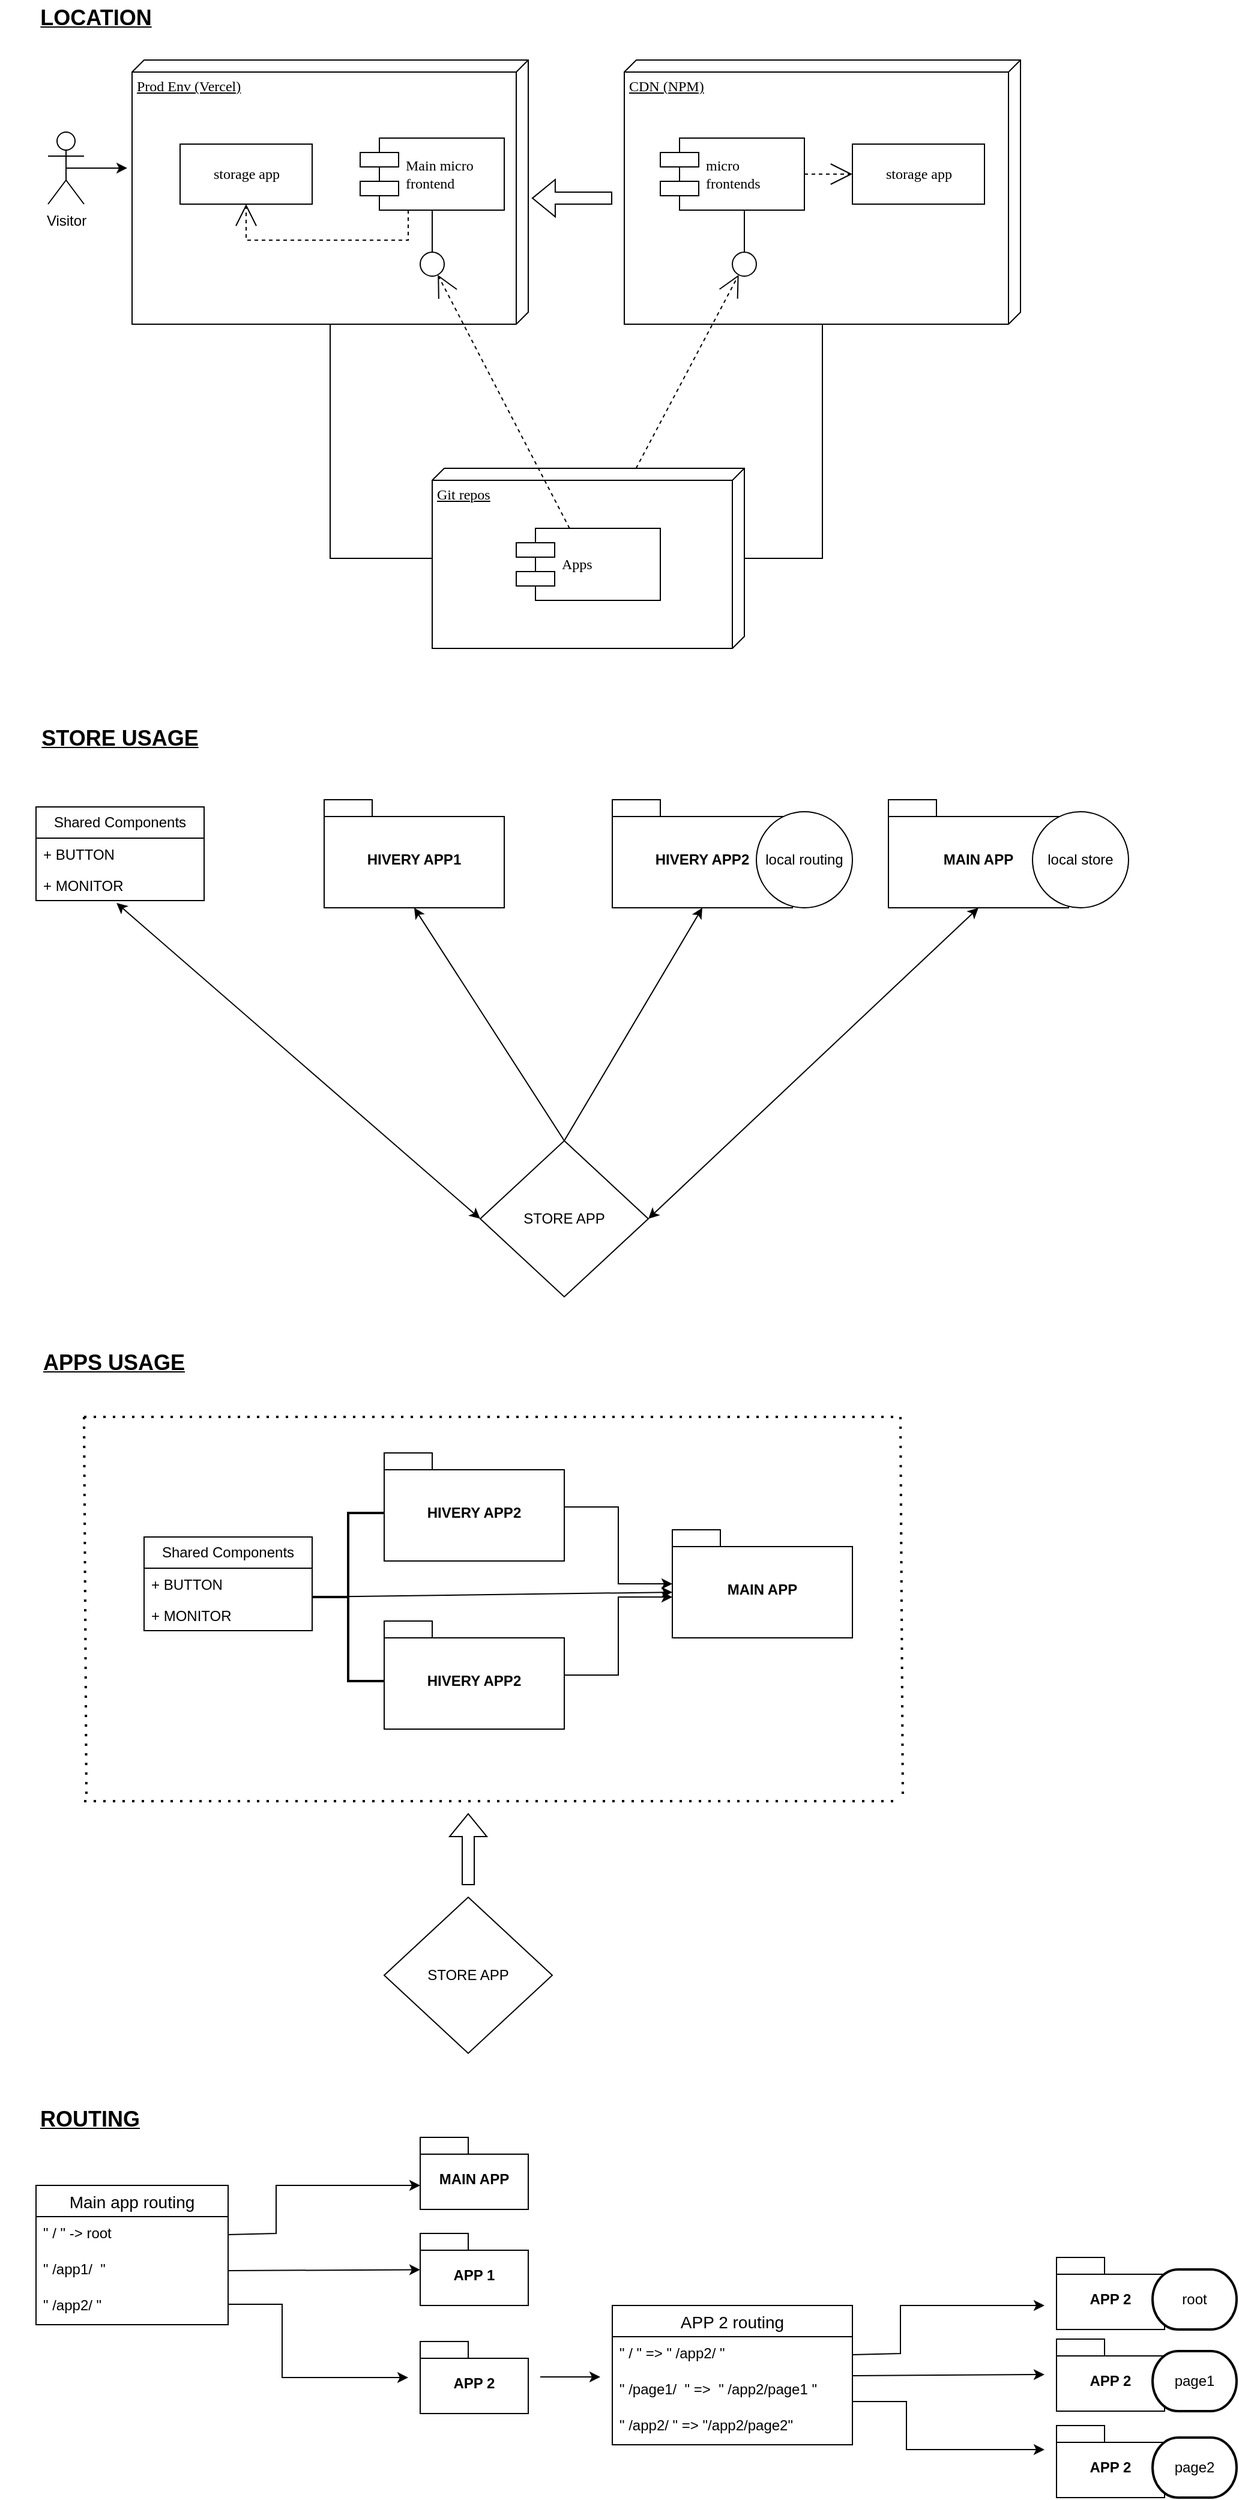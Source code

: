 <mxfile version="22.1.5" type="github">
  <diagram name="Page-1" id="5f0bae14-7c28-e335-631c-24af17079c00">
    <mxGraphModel dx="954" dy="647" grid="1" gridSize="10" guides="1" tooltips="1" connect="1" arrows="1" fold="1" page="1" pageScale="1" pageWidth="1100" pageHeight="850" background="none" math="0" shadow="0">
      <root>
        <mxCell id="0" />
        <mxCell id="1" parent="0" />
        <mxCell id="39150e848f15840c-1" value="Prod Env (Vercel)" style="verticalAlign=top;align=left;spacingTop=8;spacingLeft=2;spacingRight=12;shape=cube;size=10;direction=south;fontStyle=4;html=1;rounded=0;shadow=0;comic=0;labelBackgroundColor=none;strokeWidth=1;fontFamily=Verdana;fontSize=12" parent="1" vertex="1">
          <mxGeometry x="120" y="70" width="330" height="220" as="geometry" />
        </mxCell>
        <mxCell id="39150e848f15840c-2" value="CDN (NPM)" style="verticalAlign=top;align=left;spacingTop=8;spacingLeft=2;spacingRight=12;shape=cube;size=10;direction=south;fontStyle=4;html=1;rounded=0;shadow=0;comic=0;labelBackgroundColor=none;strokeWidth=1;fontFamily=Verdana;fontSize=12" parent="1" vertex="1">
          <mxGeometry x="530" y="70" width="330" height="220" as="geometry" />
        </mxCell>
        <mxCell id="39150e848f15840c-3" value="Git repos" style="verticalAlign=top;align=left;spacingTop=8;spacingLeft=2;spacingRight=12;shape=cube;size=10;direction=south;fontStyle=4;html=1;rounded=0;shadow=0;comic=0;labelBackgroundColor=none;strokeWidth=1;fontFamily=Verdana;fontSize=12" parent="1" vertex="1">
          <mxGeometry x="370" y="410" width="260" height="150" as="geometry" />
        </mxCell>
        <mxCell id="39150e848f15840c-4" value="storage app" style="html=1;rounded=0;shadow=0;comic=0;labelBackgroundColor=none;strokeWidth=1;fontFamily=Verdana;fontSize=12;align=center;" parent="1" vertex="1">
          <mxGeometry x="160" y="140" width="110" height="50" as="geometry" />
        </mxCell>
        <mxCell id="39150e848f15840c-5" value="Main micro &lt;br&gt;frontend" style="shape=component;align=left;spacingLeft=36;rounded=0;shadow=0;comic=0;labelBackgroundColor=none;strokeWidth=1;fontFamily=Verdana;fontSize=12;html=1;" parent="1" vertex="1">
          <mxGeometry x="310" y="135" width="120" height="60" as="geometry" />
        </mxCell>
        <mxCell id="39150e848f15840c-6" value="" style="ellipse;whiteSpace=wrap;html=1;rounded=0;shadow=0;comic=0;labelBackgroundColor=none;strokeWidth=1;fontFamily=Verdana;fontSize=12;align=center;" parent="1" vertex="1">
          <mxGeometry x="360" y="230" width="20" height="20" as="geometry" />
        </mxCell>
        <mxCell id="39150e848f15840c-7" value="micro &lt;br&gt;frontends" style="shape=component;align=left;spacingLeft=36;rounded=0;shadow=0;comic=0;labelBackgroundColor=none;strokeWidth=1;fontFamily=Verdana;fontSize=12;html=1;" parent="1" vertex="1">
          <mxGeometry x="560" y="135" width="120" height="60" as="geometry" />
        </mxCell>
        <mxCell id="39150e848f15840c-8" value="storage app" style="html=1;rounded=0;shadow=0;comic=0;labelBackgroundColor=none;strokeWidth=1;fontFamily=Verdana;fontSize=12;align=center;" parent="1" vertex="1">
          <mxGeometry x="720" y="140" width="110" height="50" as="geometry" />
        </mxCell>
        <mxCell id="39150e848f15840c-9" value="" style="ellipse;whiteSpace=wrap;html=1;rounded=0;shadow=0;comic=0;labelBackgroundColor=none;strokeWidth=1;fontFamily=Verdana;fontSize=12;align=center;" parent="1" vertex="1">
          <mxGeometry x="620" y="230" width="20" height="20" as="geometry" />
        </mxCell>
        <mxCell id="39150e848f15840c-10" value="Apps" style="shape=component;align=left;spacingLeft=36;rounded=0;shadow=0;comic=0;labelBackgroundColor=none;strokeWidth=1;fontFamily=Verdana;fontSize=12;html=1;" parent="1" vertex="1">
          <mxGeometry x="440" y="460" width="120" height="60" as="geometry" />
        </mxCell>
        <mxCell id="39150e848f15840c-11" style="edgeStyle=none;rounded=0;html=1;dashed=1;labelBackgroundColor=none;startArrow=none;startFill=0;startSize=8;endArrow=open;endFill=0;endSize=16;fontFamily=Verdana;fontSize=12;" parent="1" source="39150e848f15840c-10" target="39150e848f15840c-6" edge="1">
          <mxGeometry relative="1" as="geometry" />
        </mxCell>
        <mxCell id="39150e848f15840c-12" style="edgeStyle=none;rounded=0;html=1;dashed=1;labelBackgroundColor=none;startArrow=none;startFill=0;startSize=8;endArrow=open;endFill=0;endSize=16;fontFamily=Verdana;fontSize=12;" parent="1" source="39150e848f15840c-3" target="39150e848f15840c-9" edge="1">
          <mxGeometry relative="1" as="geometry" />
        </mxCell>
        <mxCell id="39150e848f15840c-13" style="edgeStyle=elbowEdgeStyle;rounded=0;html=1;labelBackgroundColor=none;startArrow=none;startFill=0;startSize=8;endArrow=none;endFill=0;endSize=16;fontFamily=Verdana;fontSize=12;" parent="1" source="39150e848f15840c-9" target="39150e848f15840c-7" edge="1">
          <mxGeometry relative="1" as="geometry" />
        </mxCell>
        <mxCell id="39150e848f15840c-14" style="edgeStyle=elbowEdgeStyle;rounded=0;html=1;labelBackgroundColor=none;startArrow=none;startFill=0;startSize=8;endArrow=none;endFill=0;endSize=16;fontFamily=Verdana;fontSize=12;" parent="1" source="39150e848f15840c-6" target="39150e848f15840c-5" edge="1">
          <mxGeometry relative="1" as="geometry" />
        </mxCell>
        <mxCell id="39150e848f15840c-15" style="edgeStyle=orthogonalEdgeStyle;rounded=0;html=1;labelBackgroundColor=none;startArrow=none;startFill=0;startSize=8;endArrow=open;endFill=0;endSize=16;fontFamily=Verdana;fontSize=12;dashed=1;" parent="1" source="39150e848f15840c-5" target="39150e848f15840c-4" edge="1">
          <mxGeometry relative="1" as="geometry">
            <Array as="points">
              <mxPoint x="350" y="220" />
              <mxPoint x="215" y="220" />
            </Array>
          </mxGeometry>
        </mxCell>
        <mxCell id="39150e848f15840c-16" style="edgeStyle=orthogonalEdgeStyle;rounded=0;html=1;dashed=1;labelBackgroundColor=none;startArrow=none;startFill=0;startSize=8;endArrow=open;endFill=0;endSize=16;fontFamily=Verdana;fontSize=12;" parent="1" source="39150e848f15840c-7" target="39150e848f15840c-8" edge="1">
          <mxGeometry relative="1" as="geometry" />
        </mxCell>
        <mxCell id="39150e848f15840c-17" style="edgeStyle=orthogonalEdgeStyle;rounded=0;html=1;labelBackgroundColor=none;startArrow=none;startFill=0;startSize=8;endArrow=none;endFill=0;endSize=16;fontFamily=Verdana;fontSize=12;" parent="1" source="39150e848f15840c-3" target="39150e848f15840c-2" edge="1">
          <mxGeometry relative="1" as="geometry">
            <Array as="points">
              <mxPoint x="695" y="485" />
            </Array>
          </mxGeometry>
        </mxCell>
        <mxCell id="39150e848f15840c-18" style="edgeStyle=orthogonalEdgeStyle;rounded=0;html=1;labelBackgroundColor=none;startArrow=none;startFill=0;startSize=8;endArrow=none;endFill=0;endSize=16;fontFamily=Verdana;fontSize=12;" parent="1" source="39150e848f15840c-3" target="39150e848f15840c-1" edge="1">
          <mxGeometry relative="1" as="geometry">
            <Array as="points">
              <mxPoint x="285" y="485" />
            </Array>
          </mxGeometry>
        </mxCell>
        <mxCell id="AA2tPxdcG38DRuvgOg7m-2" value="&lt;b&gt;&lt;u&gt;&lt;font style=&quot;font-size: 18px;&quot;&gt;LOCATION&lt;/font&gt;&lt;/u&gt;&lt;/b&gt;" style="text;html=1;strokeColor=none;fillColor=none;align=center;verticalAlign=middle;whiteSpace=wrap;rounded=0;" vertex="1" parent="1">
          <mxGeometry x="60" y="20" width="60" height="30" as="geometry" />
        </mxCell>
        <mxCell id="AA2tPxdcG38DRuvgOg7m-3" value="&lt;b&gt;&lt;u&gt;&lt;font style=&quot;font-size: 18px;&quot;&gt;STORE USAGE&lt;/font&gt;&lt;/u&gt;&lt;/b&gt;" style="text;html=1;strokeColor=none;fillColor=none;align=center;verticalAlign=middle;whiteSpace=wrap;rounded=0;" vertex="1" parent="1">
          <mxGeometry x="35" y="620" width="150" height="30" as="geometry" />
        </mxCell>
        <mxCell id="AA2tPxdcG38DRuvgOg7m-4" value="Shared Components" style="swimlane;fontStyle=0;childLayout=stackLayout;horizontal=1;startSize=26;fillColor=none;horizontalStack=0;resizeParent=1;resizeParentMax=0;resizeLast=0;collapsible=1;marginBottom=0;whiteSpace=wrap;html=1;" vertex="1" parent="1">
          <mxGeometry x="40" y="692" width="140" height="78" as="geometry">
            <mxRectangle x="40" y="692" width="150" height="30" as="alternateBounds" />
          </mxGeometry>
        </mxCell>
        <mxCell id="AA2tPxdcG38DRuvgOg7m-5" value="+ BUTTON" style="text;strokeColor=none;fillColor=none;align=left;verticalAlign=top;spacingLeft=4;spacingRight=4;overflow=hidden;rotatable=0;points=[[0,0.5],[1,0.5]];portConstraint=eastwest;whiteSpace=wrap;html=1;" vertex="1" parent="AA2tPxdcG38DRuvgOg7m-4">
          <mxGeometry y="26" width="140" height="26" as="geometry" />
        </mxCell>
        <mxCell id="AA2tPxdcG38DRuvgOg7m-6" value="+ MONITOR" style="text;strokeColor=none;fillColor=none;align=left;verticalAlign=top;spacingLeft=4;spacingRight=4;overflow=hidden;rotatable=0;points=[[0,0.5],[1,0.5]];portConstraint=eastwest;whiteSpace=wrap;html=1;" vertex="1" parent="AA2tPxdcG38DRuvgOg7m-4">
          <mxGeometry y="52" width="140" height="26" as="geometry" />
        </mxCell>
        <mxCell id="AA2tPxdcG38DRuvgOg7m-8" value="MAIN APP" style="shape=folder;fontStyle=1;spacingTop=10;tabWidth=40;tabHeight=14;tabPosition=left;html=1;whiteSpace=wrap;" vertex="1" parent="1">
          <mxGeometry x="750" y="686" width="150" height="90" as="geometry" />
        </mxCell>
        <mxCell id="AA2tPxdcG38DRuvgOg7m-10" value="STORE APP" style="shape=rhombus;perimeter=rhombusPerimeter;whiteSpace=wrap;html=1;align=center;" vertex="1" parent="1">
          <mxGeometry x="410" y="970" width="140" height="130" as="geometry" />
        </mxCell>
        <mxCell id="AA2tPxdcG38DRuvgOg7m-11" value="" style="endArrow=classic;startArrow=classic;html=1;rounded=0;entryX=0.5;entryY=1;entryDx=0;entryDy=0;entryPerimeter=0;exitX=1;exitY=0.5;exitDx=0;exitDy=0;" edge="1" parent="1" source="AA2tPxdcG38DRuvgOg7m-10" target="AA2tPxdcG38DRuvgOg7m-8">
          <mxGeometry width="50" height="50" relative="1" as="geometry">
            <mxPoint x="450" y="900" as="sourcePoint" />
            <mxPoint x="500" y="850" as="targetPoint" />
          </mxGeometry>
        </mxCell>
        <mxCell id="AA2tPxdcG38DRuvgOg7m-13" value="" style="endArrow=classic;startArrow=classic;html=1;rounded=0;exitX=0;exitY=0.5;exitDx=0;exitDy=0;entryX=0.479;entryY=1.077;entryDx=0;entryDy=0;entryPerimeter=0;" edge="1" parent="1" source="AA2tPxdcG38DRuvgOg7m-10" target="AA2tPxdcG38DRuvgOg7m-6">
          <mxGeometry width="50" height="50" relative="1" as="geometry">
            <mxPoint x="450" y="900" as="sourcePoint" />
            <mxPoint x="500" y="850" as="targetPoint" />
          </mxGeometry>
        </mxCell>
        <mxCell id="AA2tPxdcG38DRuvgOg7m-14" value="HIVERY APP1" style="shape=folder;fontStyle=1;spacingTop=10;tabWidth=40;tabHeight=14;tabPosition=left;html=1;whiteSpace=wrap;" vertex="1" parent="1">
          <mxGeometry x="280" y="686" width="150" height="90" as="geometry" />
        </mxCell>
        <mxCell id="AA2tPxdcG38DRuvgOg7m-15" value="HIVERY APP2" style="shape=folder;fontStyle=1;spacingTop=10;tabWidth=40;tabHeight=14;tabPosition=left;html=1;whiteSpace=wrap;" vertex="1" parent="1">
          <mxGeometry x="520" y="686" width="150" height="90" as="geometry" />
        </mxCell>
        <mxCell id="AA2tPxdcG38DRuvgOg7m-16" value="" style="endArrow=classic;html=1;rounded=0;exitX=0.5;exitY=0;exitDx=0;exitDy=0;entryX=0.5;entryY=1;entryDx=0;entryDy=0;entryPerimeter=0;" edge="1" parent="1" source="AA2tPxdcG38DRuvgOg7m-10" target="AA2tPxdcG38DRuvgOg7m-14">
          <mxGeometry width="50" height="50" relative="1" as="geometry">
            <mxPoint x="450" y="950" as="sourcePoint" />
            <mxPoint x="500" y="900" as="targetPoint" />
          </mxGeometry>
        </mxCell>
        <mxCell id="AA2tPxdcG38DRuvgOg7m-17" value="" style="endArrow=classic;html=1;rounded=0;exitX=0.5;exitY=0;exitDx=0;exitDy=0;entryX=0.5;entryY=1;entryDx=0;entryDy=0;entryPerimeter=0;" edge="1" parent="1" source="AA2tPxdcG38DRuvgOg7m-10" target="AA2tPxdcG38DRuvgOg7m-15">
          <mxGeometry width="50" height="50" relative="1" as="geometry">
            <mxPoint x="490" y="980" as="sourcePoint" />
            <mxPoint x="355" y="780" as="targetPoint" />
          </mxGeometry>
        </mxCell>
        <mxCell id="AA2tPxdcG38DRuvgOg7m-18" value="&lt;font size=&quot;4&quot;&gt;&lt;b&gt;&lt;u&gt;APPS USAGE&lt;/u&gt;&lt;/b&gt;&lt;/font&gt;" style="text;html=1;strokeColor=none;fillColor=none;align=center;verticalAlign=middle;whiteSpace=wrap;rounded=0;" vertex="1" parent="1">
          <mxGeometry x="30" y="1140" width="150" height="30" as="geometry" />
        </mxCell>
        <mxCell id="AA2tPxdcG38DRuvgOg7m-19" value="local store" style="ellipse;whiteSpace=wrap;html=1;aspect=fixed;" vertex="1" parent="1">
          <mxGeometry x="870" y="696" width="80" height="80" as="geometry" />
        </mxCell>
        <mxCell id="AA2tPxdcG38DRuvgOg7m-20" value="local routing" style="ellipse;whiteSpace=wrap;html=1;aspect=fixed;" vertex="1" parent="1">
          <mxGeometry x="640" y="696" width="80" height="80" as="geometry" />
        </mxCell>
        <mxCell id="AA2tPxdcG38DRuvgOg7m-21" value="Visitor" style="shape=umlActor;verticalLabelPosition=bottom;verticalAlign=top;html=1;outlineConnect=0;" vertex="1" parent="1">
          <mxGeometry x="50" y="130" width="30" height="60" as="geometry" />
        </mxCell>
        <mxCell id="AA2tPxdcG38DRuvgOg7m-24" style="edgeStyle=orthogonalEdgeStyle;rounded=0;orthogonalLoop=1;jettySize=auto;html=1;exitX=0.5;exitY=0.5;exitDx=0;exitDy=0;exitPerimeter=0;entryX=0.409;entryY=1.012;entryDx=0;entryDy=0;entryPerimeter=0;" edge="1" parent="1" source="AA2tPxdcG38DRuvgOg7m-21" target="39150e848f15840c-1">
          <mxGeometry relative="1" as="geometry" />
        </mxCell>
        <mxCell id="AA2tPxdcG38DRuvgOg7m-27" value="" style="shape=flexArrow;endArrow=classic;html=1;rounded=0;entryX=0.523;entryY=-0.009;entryDx=0;entryDy=0;entryPerimeter=0;" edge="1" parent="1" target="39150e848f15840c-1">
          <mxGeometry width="50" height="50" relative="1" as="geometry">
            <mxPoint x="520" y="185" as="sourcePoint" />
            <mxPoint x="500" y="190" as="targetPoint" />
          </mxGeometry>
        </mxCell>
        <mxCell id="AA2tPxdcG38DRuvgOg7m-45" value="" style="edgeStyle=orthogonalEdgeStyle;rounded=0;orthogonalLoop=1;jettySize=auto;html=1;" edge="1" parent="1" source="AA2tPxdcG38DRuvgOg7m-28" target="AA2tPxdcG38DRuvgOg7m-35">
          <mxGeometry relative="1" as="geometry" />
        </mxCell>
        <mxCell id="AA2tPxdcG38DRuvgOg7m-28" value="HIVERY APP2" style="shape=folder;fontStyle=1;spacingTop=10;tabWidth=40;tabHeight=14;tabPosition=left;html=1;whiteSpace=wrap;" vertex="1" parent="1">
          <mxGeometry x="330" y="1230" width="150" height="90" as="geometry" />
        </mxCell>
        <mxCell id="AA2tPxdcG38DRuvgOg7m-29" value="Shared Components" style="swimlane;fontStyle=0;childLayout=stackLayout;horizontal=1;startSize=26;fillColor=none;horizontalStack=0;resizeParent=1;resizeParentMax=0;resizeLast=0;collapsible=1;marginBottom=0;whiteSpace=wrap;html=1;" vertex="1" parent="1">
          <mxGeometry x="130" y="1300" width="140" height="78" as="geometry">
            <mxRectangle x="40" y="692" width="150" height="30" as="alternateBounds" />
          </mxGeometry>
        </mxCell>
        <mxCell id="AA2tPxdcG38DRuvgOg7m-30" value="+ BUTTON" style="text;strokeColor=none;fillColor=none;align=left;verticalAlign=top;spacingLeft=4;spacingRight=4;overflow=hidden;rotatable=0;points=[[0,0.5],[1,0.5]];portConstraint=eastwest;whiteSpace=wrap;html=1;" vertex="1" parent="AA2tPxdcG38DRuvgOg7m-29">
          <mxGeometry y="26" width="140" height="26" as="geometry" />
        </mxCell>
        <mxCell id="AA2tPxdcG38DRuvgOg7m-31" value="+ MONITOR" style="text;strokeColor=none;fillColor=none;align=left;verticalAlign=top;spacingLeft=4;spacingRight=4;overflow=hidden;rotatable=0;points=[[0,0.5],[1,0.5]];portConstraint=eastwest;whiteSpace=wrap;html=1;" vertex="1" parent="AA2tPxdcG38DRuvgOg7m-29">
          <mxGeometry y="52" width="140" height="26" as="geometry" />
        </mxCell>
        <mxCell id="AA2tPxdcG38DRuvgOg7m-46" value="" style="edgeStyle=orthogonalEdgeStyle;rounded=0;orthogonalLoop=1;jettySize=auto;html=1;" edge="1" parent="1" source="AA2tPxdcG38DRuvgOg7m-32" target="AA2tPxdcG38DRuvgOg7m-35">
          <mxGeometry relative="1" as="geometry">
            <Array as="points">
              <mxPoint x="525" y="1415" />
              <mxPoint x="525" y="1350" />
            </Array>
          </mxGeometry>
        </mxCell>
        <mxCell id="AA2tPxdcG38DRuvgOg7m-32" value="HIVERY APP2" style="shape=folder;fontStyle=1;spacingTop=10;tabWidth=40;tabHeight=14;tabPosition=left;html=1;whiteSpace=wrap;" vertex="1" parent="1">
          <mxGeometry x="330" y="1370" width="150" height="90" as="geometry" />
        </mxCell>
        <mxCell id="AA2tPxdcG38DRuvgOg7m-33" value="STORE APP" style="shape=rhombus;perimeter=rhombusPerimeter;whiteSpace=wrap;html=1;align=center;" vertex="1" parent="1">
          <mxGeometry x="330" y="1600" width="140" height="130" as="geometry" />
        </mxCell>
        <mxCell id="AA2tPxdcG38DRuvgOg7m-35" value="MAIN APP" style="shape=folder;fontStyle=1;spacingTop=10;tabWidth=40;tabHeight=14;tabPosition=left;html=1;whiteSpace=wrap;" vertex="1" parent="1">
          <mxGeometry x="570" y="1294" width="150" height="90" as="geometry" />
        </mxCell>
        <mxCell id="AA2tPxdcG38DRuvgOg7m-41" value="" style="strokeWidth=2;html=1;shape=mxgraph.flowchart.annotation_2;align=left;labelPosition=right;pointerEvents=1;" vertex="1" parent="1">
          <mxGeometry x="270" y="1280" width="60" height="140" as="geometry" />
        </mxCell>
        <mxCell id="AA2tPxdcG38DRuvgOg7m-51" value="" style="endArrow=none;dashed=1;html=1;dashPattern=1 3;strokeWidth=2;rounded=0;" edge="1" parent="1">
          <mxGeometry width="50" height="50" relative="1" as="geometry">
            <mxPoint x="80" y="1200" as="sourcePoint" />
            <mxPoint x="757" y="1200" as="targetPoint" />
          </mxGeometry>
        </mxCell>
        <mxCell id="AA2tPxdcG38DRuvgOg7m-52" value="" style="endArrow=none;dashed=1;html=1;dashPattern=1 3;strokeWidth=2;rounded=0;" edge="1" parent="1">
          <mxGeometry width="50" height="50" relative="1" as="geometry">
            <mxPoint x="760" y="1200" as="sourcePoint" />
            <mxPoint x="762" y="1519" as="targetPoint" />
          </mxGeometry>
        </mxCell>
        <mxCell id="AA2tPxdcG38DRuvgOg7m-53" value="" style="endArrow=none;dashed=1;html=1;dashPattern=1 3;strokeWidth=2;rounded=0;" edge="1" parent="1">
          <mxGeometry width="50" height="50" relative="1" as="geometry">
            <mxPoint x="80" y="1200" as="sourcePoint" />
            <mxPoint x="82" y="1519" as="targetPoint" />
          </mxGeometry>
        </mxCell>
        <mxCell id="AA2tPxdcG38DRuvgOg7m-54" value="" style="endArrow=none;dashed=1;html=1;dashPattern=1 3;strokeWidth=2;rounded=0;" edge="1" parent="1">
          <mxGeometry width="50" height="50" relative="1" as="geometry">
            <mxPoint x="80" y="1520" as="sourcePoint" />
            <mxPoint x="757" y="1520" as="targetPoint" />
          </mxGeometry>
        </mxCell>
        <mxCell id="AA2tPxdcG38DRuvgOg7m-55" value="" style="shape=flexArrow;endArrow=classic;html=1;rounded=0;" edge="1" parent="1">
          <mxGeometry width="50" height="50" relative="1" as="geometry">
            <mxPoint x="400" y="1590" as="sourcePoint" />
            <mxPoint x="400" y="1530" as="targetPoint" />
          </mxGeometry>
        </mxCell>
        <mxCell id="AA2tPxdcG38DRuvgOg7m-56" value="" style="endArrow=classic;html=1;rounded=0;exitX=0;exitY=0.5;exitDx=0;exitDy=0;exitPerimeter=0;entryX=0;entryY=0;entryDx=0;entryDy=52;entryPerimeter=0;" edge="1" parent="1" source="AA2tPxdcG38DRuvgOg7m-41" target="AA2tPxdcG38DRuvgOg7m-35">
          <mxGeometry width="50" height="50" relative="1" as="geometry">
            <mxPoint x="400" y="1290" as="sourcePoint" />
            <mxPoint x="450" y="1240" as="targetPoint" />
          </mxGeometry>
        </mxCell>
        <mxCell id="AA2tPxdcG38DRuvgOg7m-58" value="&lt;font size=&quot;4&quot;&gt;&lt;b&gt;&lt;u&gt;ROUTING&lt;/u&gt;&lt;/b&gt;&lt;/font&gt;" style="text;html=1;strokeColor=none;fillColor=none;align=center;verticalAlign=middle;whiteSpace=wrap;rounded=0;" vertex="1" parent="1">
          <mxGeometry x="10" y="1770" width="150" height="30" as="geometry" />
        </mxCell>
        <mxCell id="AA2tPxdcG38DRuvgOg7m-61" value="Main app routing" style="swimlane;fontStyle=0;childLayout=stackLayout;horizontal=1;startSize=26;horizontalStack=0;resizeParent=1;resizeParentMax=0;resizeLast=0;collapsible=1;marginBottom=0;align=center;fontSize=14;" vertex="1" parent="1">
          <mxGeometry x="40" y="1840" width="160" height="116" as="geometry">
            <mxRectangle x="40" y="1840" width="140" height="30" as="alternateBounds" />
          </mxGeometry>
        </mxCell>
        <mxCell id="AA2tPxdcG38DRuvgOg7m-62" value="&quot; / &quot; -&amp;gt; root" style="text;strokeColor=none;fillColor=none;spacingLeft=4;spacingRight=4;overflow=hidden;rotatable=0;points=[[0,0.5],[1,0.5]];portConstraint=eastwest;fontSize=12;whiteSpace=wrap;html=1;" vertex="1" parent="AA2tPxdcG38DRuvgOg7m-61">
          <mxGeometry y="26" width="160" height="30" as="geometry" />
        </mxCell>
        <mxCell id="AA2tPxdcG38DRuvgOg7m-63" value="&quot; /app1/ &amp;nbsp;&quot;" style="text;strokeColor=none;fillColor=none;spacingLeft=4;spacingRight=4;overflow=hidden;rotatable=0;points=[[0,0.5],[1,0.5]];portConstraint=eastwest;fontSize=12;whiteSpace=wrap;html=1;" vertex="1" parent="AA2tPxdcG38DRuvgOg7m-61">
          <mxGeometry y="56" width="160" height="30" as="geometry" />
        </mxCell>
        <mxCell id="AA2tPxdcG38DRuvgOg7m-64" value="&quot; /app2/ &quot;" style="text;strokeColor=none;fillColor=none;spacingLeft=4;spacingRight=4;overflow=hidden;rotatable=0;points=[[0,0.5],[1,0.5]];portConstraint=eastwest;fontSize=12;whiteSpace=wrap;html=1;" vertex="1" parent="AA2tPxdcG38DRuvgOg7m-61">
          <mxGeometry y="86" width="160" height="30" as="geometry" />
        </mxCell>
        <mxCell id="AA2tPxdcG38DRuvgOg7m-66" value="" style="endArrow=classic;html=1;rounded=0;exitX=1;exitY=0.5;exitDx=0;exitDy=0;" edge="1" parent="1" source="AA2tPxdcG38DRuvgOg7m-62">
          <mxGeometry width="50" height="50" relative="1" as="geometry">
            <mxPoint x="410" y="1920" as="sourcePoint" />
            <mxPoint x="360" y="1840" as="targetPoint" />
            <Array as="points">
              <mxPoint x="240" y="1880" />
              <mxPoint x="240" y="1840" />
            </Array>
          </mxGeometry>
        </mxCell>
        <mxCell id="AA2tPxdcG38DRuvgOg7m-67" value="MAIN APP" style="shape=folder;fontStyle=1;spacingTop=10;tabWidth=40;tabHeight=14;tabPosition=left;html=1;whiteSpace=wrap;" vertex="1" parent="1">
          <mxGeometry x="360" y="1800" width="90" height="60" as="geometry" />
        </mxCell>
        <mxCell id="AA2tPxdcG38DRuvgOg7m-68" value="APP 1" style="shape=folder;fontStyle=1;spacingTop=10;tabWidth=40;tabHeight=14;tabPosition=left;html=1;whiteSpace=wrap;" vertex="1" parent="1">
          <mxGeometry x="360" y="1880" width="90" height="60" as="geometry" />
        </mxCell>
        <mxCell id="AA2tPxdcG38DRuvgOg7m-69" value="APP 2" style="shape=folder;fontStyle=1;spacingTop=10;tabWidth=40;tabHeight=14;tabPosition=left;html=1;whiteSpace=wrap;" vertex="1" parent="1">
          <mxGeometry x="360" y="1970" width="90" height="60" as="geometry" />
        </mxCell>
        <mxCell id="AA2tPxdcG38DRuvgOg7m-71" value="" style="endArrow=classic;html=1;rounded=0;exitX=1;exitY=0.5;exitDx=0;exitDy=0;" edge="1" parent="1" source="AA2tPxdcG38DRuvgOg7m-63" target="AA2tPxdcG38DRuvgOg7m-68">
          <mxGeometry width="50" height="50" relative="1" as="geometry">
            <mxPoint x="410" y="1910" as="sourcePoint" />
            <mxPoint x="460" y="1860" as="targetPoint" />
          </mxGeometry>
        </mxCell>
        <mxCell id="AA2tPxdcG38DRuvgOg7m-72" value="" style="endArrow=classic;html=1;rounded=0;" edge="1" parent="1">
          <mxGeometry width="50" height="50" relative="1" as="geometry">
            <mxPoint x="200" y="1939" as="sourcePoint" />
            <mxPoint x="350" y="2000" as="targetPoint" />
            <Array as="points">
              <mxPoint x="245" y="1939" />
              <mxPoint x="245" y="2000" />
            </Array>
          </mxGeometry>
        </mxCell>
        <mxCell id="AA2tPxdcG38DRuvgOg7m-73" value="" style="endArrow=classic;html=1;rounded=0;" edge="1" parent="1">
          <mxGeometry width="50" height="50" relative="1" as="geometry">
            <mxPoint x="460" y="1999.5" as="sourcePoint" />
            <mxPoint x="510" y="1999.5" as="targetPoint" />
          </mxGeometry>
        </mxCell>
        <mxCell id="AA2tPxdcG38DRuvgOg7m-74" value="APP 2 routing" style="swimlane;fontStyle=0;childLayout=stackLayout;horizontal=1;startSize=26;horizontalStack=0;resizeParent=1;resizeParentMax=0;resizeLast=0;collapsible=1;marginBottom=0;align=center;fontSize=14;" vertex="1" parent="1">
          <mxGeometry x="520" y="1940" width="200" height="116" as="geometry">
            <mxRectangle x="40" y="1840" width="140" height="30" as="alternateBounds" />
          </mxGeometry>
        </mxCell>
        <mxCell id="AA2tPxdcG38DRuvgOg7m-75" value="&quot; / &quot; =&amp;gt; &quot; /app2/ &quot;" style="text;strokeColor=none;fillColor=none;spacingLeft=4;spacingRight=4;overflow=hidden;rotatable=0;points=[[0,0.5],[1,0.5]];portConstraint=eastwest;fontSize=12;whiteSpace=wrap;html=1;" vertex="1" parent="AA2tPxdcG38DRuvgOg7m-74">
          <mxGeometry y="26" width="200" height="30" as="geometry" />
        </mxCell>
        <mxCell id="AA2tPxdcG38DRuvgOg7m-76" value="&quot; /page1/ &amp;nbsp;&quot; =&amp;gt; &amp;nbsp;&quot; /app2/page1 &quot;" style="text;strokeColor=none;fillColor=none;spacingLeft=4;spacingRight=4;overflow=hidden;rotatable=0;points=[[0,0.5],[1,0.5]];portConstraint=eastwest;fontSize=12;whiteSpace=wrap;html=1;" vertex="1" parent="AA2tPxdcG38DRuvgOg7m-74">
          <mxGeometry y="56" width="200" height="30" as="geometry" />
        </mxCell>
        <mxCell id="AA2tPxdcG38DRuvgOg7m-77" value="&quot; /app2/ &quot; =&amp;gt; &quot;/app2/page2&quot;" style="text;strokeColor=none;fillColor=none;spacingLeft=4;spacingRight=4;overflow=hidden;rotatable=0;points=[[0,0.5],[1,0.5]];portConstraint=eastwest;fontSize=12;whiteSpace=wrap;html=1;" vertex="1" parent="AA2tPxdcG38DRuvgOg7m-74">
          <mxGeometry y="86" width="200" height="30" as="geometry" />
        </mxCell>
        <mxCell id="AA2tPxdcG38DRuvgOg7m-78" value="" style="endArrow=classic;html=1;rounded=0;exitX=1;exitY=0.5;exitDx=0;exitDy=0;" edge="1" parent="1">
          <mxGeometry width="50" height="50" relative="1" as="geometry">
            <mxPoint x="720" y="1981" as="sourcePoint" />
            <mxPoint x="880" y="1940" as="targetPoint" />
            <Array as="points">
              <mxPoint x="760" y="1980" />
              <mxPoint x="760" y="1940" />
            </Array>
          </mxGeometry>
        </mxCell>
        <mxCell id="AA2tPxdcG38DRuvgOg7m-79" value="" style="endArrow=classic;html=1;rounded=0;exitX=1;exitY=0.5;exitDx=0;exitDy=0;" edge="1" parent="1">
          <mxGeometry width="50" height="50" relative="1" as="geometry">
            <mxPoint x="720" y="1998.5" as="sourcePoint" />
            <mxPoint x="880" y="1997.5" as="targetPoint" />
          </mxGeometry>
        </mxCell>
        <mxCell id="AA2tPxdcG38DRuvgOg7m-80" value="" style="endArrow=classic;html=1;rounded=0;" edge="1" parent="1">
          <mxGeometry width="50" height="50" relative="1" as="geometry">
            <mxPoint x="720" y="2020" as="sourcePoint" />
            <mxPoint x="880" y="2060" as="targetPoint" />
            <Array as="points">
              <mxPoint x="765" y="2020" />
              <mxPoint x="765" y="2060" />
            </Array>
          </mxGeometry>
        </mxCell>
        <mxCell id="AA2tPxdcG38DRuvgOg7m-81" value="APP 2" style="shape=folder;fontStyle=1;spacingTop=10;tabWidth=40;tabHeight=14;tabPosition=left;html=1;whiteSpace=wrap;" vertex="1" parent="1">
          <mxGeometry x="890" y="1900" width="90" height="60" as="geometry" />
        </mxCell>
        <mxCell id="AA2tPxdcG38DRuvgOg7m-82" value="root" style="strokeWidth=2;html=1;shape=mxgraph.flowchart.terminator;whiteSpace=wrap;" vertex="1" parent="1">
          <mxGeometry x="970" y="1910" width="70" height="50" as="geometry" />
        </mxCell>
        <mxCell id="AA2tPxdcG38DRuvgOg7m-83" value="APP 2" style="shape=folder;fontStyle=1;spacingTop=10;tabWidth=40;tabHeight=14;tabPosition=left;html=1;whiteSpace=wrap;" vertex="1" parent="1">
          <mxGeometry x="890" y="1968" width="90" height="60" as="geometry" />
        </mxCell>
        <mxCell id="AA2tPxdcG38DRuvgOg7m-84" value="page1" style="strokeWidth=2;html=1;shape=mxgraph.flowchart.terminator;whiteSpace=wrap;" vertex="1" parent="1">
          <mxGeometry x="970" y="1978" width="70" height="50" as="geometry" />
        </mxCell>
        <mxCell id="AA2tPxdcG38DRuvgOg7m-85" value="APP 2" style="shape=folder;fontStyle=1;spacingTop=10;tabWidth=40;tabHeight=14;tabPosition=left;html=1;whiteSpace=wrap;" vertex="1" parent="1">
          <mxGeometry x="890" y="2040" width="90" height="60" as="geometry" />
        </mxCell>
        <mxCell id="AA2tPxdcG38DRuvgOg7m-86" value="page2" style="strokeWidth=2;html=1;shape=mxgraph.flowchart.terminator;whiteSpace=wrap;" vertex="1" parent="1">
          <mxGeometry x="970" y="2050" width="70" height="50" as="geometry" />
        </mxCell>
      </root>
    </mxGraphModel>
  </diagram>
</mxfile>
